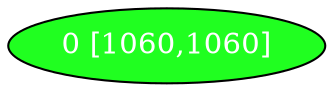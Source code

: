 diGraph wc{
	wc_0  [style=filled fillcolor="#20FF20" fontcolor="#ffffff" shape=oval label="0 [1060,1060]"]


}